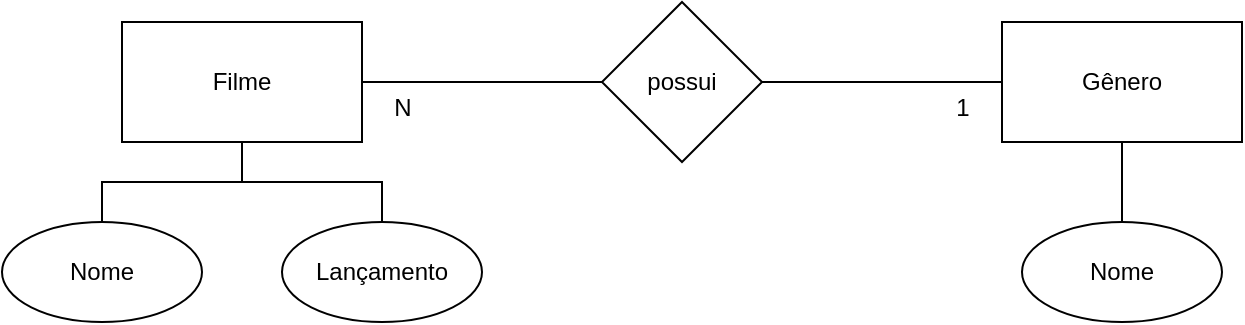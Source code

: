 <mxfile version="21.6.5" type="device" pages="7">
  <diagram name="00" id="KwN2Oeln5rZCZhrU2hiV">
    <mxGraphModel dx="1050" dy="491" grid="1" gridSize="10" guides="1" tooltips="1" connect="1" arrows="1" fold="1" page="1" pageScale="1" pageWidth="827" pageHeight="1169" math="0" shadow="0">
      <root>
        <mxCell id="0" />
        <mxCell id="1" parent="0" />
        <mxCell id="IiNWbXnxQ1h4hvoGSBG9-8" style="edgeStyle=orthogonalEdgeStyle;rounded=0;orthogonalLoop=1;jettySize=auto;html=1;endArrow=none;endFill=0;" parent="1" source="IiNWbXnxQ1h4hvoGSBG9-10" target="IiNWbXnxQ1h4hvoGSBG9-11" edge="1">
          <mxGeometry relative="1" as="geometry" />
        </mxCell>
        <mxCell id="IiNWbXnxQ1h4hvoGSBG9-10" value="Gênero" style="rounded=0;whiteSpace=wrap;html=1;" parent="1" vertex="1">
          <mxGeometry x="540" y="550" width="120" height="60" as="geometry" />
        </mxCell>
        <mxCell id="IiNWbXnxQ1h4hvoGSBG9-11" value="Nome" style="ellipse;whiteSpace=wrap;html=1;" parent="1" vertex="1">
          <mxGeometry x="550" y="650" width="100" height="50" as="geometry" />
        </mxCell>
        <mxCell id="IiNWbXnxQ1h4hvoGSBG9-5" style="edgeStyle=orthogonalEdgeStyle;rounded=0;orthogonalLoop=1;jettySize=auto;html=1;endArrow=none;endFill=0;" parent="1" source="IiNWbXnxQ1h4hvoGSBG9-1" target="IiNWbXnxQ1h4hvoGSBG9-3" edge="1">
          <mxGeometry relative="1" as="geometry" />
        </mxCell>
        <mxCell id="IiNWbXnxQ1h4hvoGSBG9-6" style="edgeStyle=orthogonalEdgeStyle;rounded=0;orthogonalLoop=1;jettySize=auto;html=1;entryX=0.5;entryY=0;entryDx=0;entryDy=0;endArrow=none;endFill=0;" parent="1" source="IiNWbXnxQ1h4hvoGSBG9-1" target="IiNWbXnxQ1h4hvoGSBG9-4" edge="1">
          <mxGeometry relative="1" as="geometry" />
        </mxCell>
        <mxCell id="IiNWbXnxQ1h4hvoGSBG9-14" value="" style="edgeStyle=orthogonalEdgeStyle;rounded=0;orthogonalLoop=1;jettySize=auto;html=1;endArrow=none;endFill=0;" parent="1" source="IiNWbXnxQ1h4hvoGSBG9-1" target="IiNWbXnxQ1h4hvoGSBG9-13" edge="1">
          <mxGeometry relative="1" as="geometry" />
        </mxCell>
        <mxCell id="IiNWbXnxQ1h4hvoGSBG9-1" value="Filme" style="rounded=0;whiteSpace=wrap;html=1;" parent="1" vertex="1">
          <mxGeometry x="100" y="550" width="120" height="60" as="geometry" />
        </mxCell>
        <mxCell id="IiNWbXnxQ1h4hvoGSBG9-3" value="Nome" style="ellipse;whiteSpace=wrap;html=1;" parent="1" vertex="1">
          <mxGeometry x="40" y="650" width="100" height="50" as="geometry" />
        </mxCell>
        <mxCell id="IiNWbXnxQ1h4hvoGSBG9-4" value="Lançamento" style="ellipse;whiteSpace=wrap;html=1;" parent="1" vertex="1">
          <mxGeometry x="180" y="650" width="100" height="50" as="geometry" />
        </mxCell>
        <mxCell id="IiNWbXnxQ1h4hvoGSBG9-15" style="edgeStyle=orthogonalEdgeStyle;rounded=0;orthogonalLoop=1;jettySize=auto;html=1;entryX=0;entryY=0.5;entryDx=0;entryDy=0;endArrow=none;endFill=0;" parent="1" source="IiNWbXnxQ1h4hvoGSBG9-13" target="IiNWbXnxQ1h4hvoGSBG9-10" edge="1">
          <mxGeometry relative="1" as="geometry" />
        </mxCell>
        <mxCell id="IiNWbXnxQ1h4hvoGSBG9-13" value="possui" style="rhombus;whiteSpace=wrap;html=1;rounded=0;" parent="1" vertex="1">
          <mxGeometry x="340" y="540" width="80" height="80" as="geometry" />
        </mxCell>
        <mxCell id="IiNWbXnxQ1h4hvoGSBG9-16" value="1" style="text;html=1;align=center;verticalAlign=middle;resizable=0;points=[];autosize=1;strokeColor=none;fillColor=none;" parent="1" vertex="1">
          <mxGeometry x="505" y="578" width="30" height="30" as="geometry" />
        </mxCell>
        <mxCell id="IiNWbXnxQ1h4hvoGSBG9-17" value="N" style="text;html=1;align=center;verticalAlign=middle;resizable=0;points=[];autosize=1;strokeColor=none;fillColor=none;" parent="1" vertex="1">
          <mxGeometry x="225" y="578" width="30" height="30" as="geometry" />
        </mxCell>
      </root>
    </mxGraphModel>
  </diagram>
  <diagram id="ycBASfL-VwHt4sMmBKOt" name="01">
    <mxGraphModel dx="1877" dy="549" grid="1" gridSize="10" guides="1" tooltips="1" connect="1" arrows="1" fold="1" page="1" pageScale="1" pageWidth="827" pageHeight="1169" math="0" shadow="0">
      <root>
        <mxCell id="0" />
        <mxCell id="1" parent="0" />
        <mxCell id="n3yMt4oifndy3bsY11Ht-5" style="edgeStyle=orthogonalEdgeStyle;rounded=0;orthogonalLoop=1;jettySize=auto;html=1;entryX=0.5;entryY=0;entryDx=0;entryDy=0;endArrow=none;endFill=0;" parent="1" source="MrJeoHakfU2vBSTNth6s-1" target="n3yMt4oifndy3bsY11Ht-4" edge="1">
          <mxGeometry relative="1" as="geometry" />
        </mxCell>
        <mxCell id="n3yMt4oifndy3bsY11Ht-15" style="edgeStyle=orthogonalEdgeStyle;rounded=0;orthogonalLoop=1;jettySize=auto;html=1;endArrow=none;endFill=0;" parent="1" source="MrJeoHakfU2vBSTNth6s-1" target="n3yMt4oifndy3bsY11Ht-16" edge="1">
          <mxGeometry relative="1" as="geometry">
            <mxPoint x="140" y="330" as="targetPoint" />
          </mxGeometry>
        </mxCell>
        <mxCell id="n3yMt4oifndy3bsY11Ht-17" style="edgeStyle=orthogonalEdgeStyle;rounded=0;orthogonalLoop=1;jettySize=auto;html=1;endArrow=none;endFill=0;" parent="1" source="MrJeoHakfU2vBSTNth6s-1" target="n3yMt4oifndy3bsY11Ht-20" edge="1">
          <mxGeometry relative="1" as="geometry">
            <mxPoint x="310" y="130" as="targetPoint" />
          </mxGeometry>
        </mxCell>
        <mxCell id="dblroqLQ5GxGLq_KQUHz-4" value="" style="edgeStyle=orthogonalEdgeStyle;shape=connector;rounded=0;orthogonalLoop=1;jettySize=auto;html=1;labelBackgroundColor=default;strokeColor=default;fontFamily=Helvetica;fontSize=11;fontColor=default;endArrow=none;endFill=0;" edge="1" parent="1" source="MrJeoHakfU2vBSTNth6s-1" target="dblroqLQ5GxGLq_KQUHz-3">
          <mxGeometry relative="1" as="geometry" />
        </mxCell>
        <mxCell id="MrJeoHakfU2vBSTNth6s-1" value="Pessoa" style="rounded=0;whiteSpace=wrap;html=1;" parent="1" vertex="1">
          <mxGeometry x="80" y="120" width="120" height="60" as="geometry" />
        </mxCell>
        <mxCell id="n3yMt4oifndy3bsY11Ht-4" value="Idade" style="ellipse;whiteSpace=wrap;html=1;" parent="1" vertex="1">
          <mxGeometry x="10" y="220" width="120" height="80" as="geometry" />
        </mxCell>
        <mxCell id="n3yMt4oifndy3bsY11Ht-6" style="edgeStyle=orthogonalEdgeStyle;rounded=0;orthogonalLoop=1;jettySize=auto;html=1;entryX=0.5;entryY=0;entryDx=0;entryDy=0;endArrow=none;endFill=0;" parent="1" source="MrJeoHakfU2vBSTNth6s-1" target="n3yMt4oifndy3bsY11Ht-7" edge="1">
          <mxGeometry relative="1" as="geometry">
            <mxPoint x="240" y="190" as="sourcePoint" />
          </mxGeometry>
        </mxCell>
        <mxCell id="n3yMt4oifndy3bsY11Ht-7" value="Nome" style="ellipse;whiteSpace=wrap;html=1;" parent="1" vertex="1">
          <mxGeometry x="150" y="220" width="120" height="80" as="geometry" />
        </mxCell>
        <mxCell id="n3yMt4oifndy3bsY11Ht-8" value="Email" style="rounded=0;whiteSpace=wrap;html=1;" parent="1" vertex="1">
          <mxGeometry x="430" y="90" width="120" height="60" as="geometry" />
        </mxCell>
        <mxCell id="n3yMt4oifndy3bsY11Ht-16" value="CNH" style="ellipse;whiteSpace=wrap;html=1;" parent="1" vertex="1">
          <mxGeometry x="80" y="300" width="120" height="80" as="geometry" />
        </mxCell>
        <mxCell id="n3yMt4oifndy3bsY11Ht-22" value="" style="edgeStyle=orthogonalEdgeStyle;rounded=0;orthogonalLoop=1;jettySize=auto;html=1;endArrow=none;endFill=0;" parent="1" source="n3yMt4oifndy3bsY11Ht-20" target="n3yMt4oifndy3bsY11Ht-8" edge="1">
          <mxGeometry relative="1" as="geometry" />
        </mxCell>
        <mxCell id="n3yMt4oifndy3bsY11Ht-20" value="Possui" style="rhombus;whiteSpace=wrap;html=1;" parent="1" vertex="1">
          <mxGeometry x="270" y="90" width="80" height="80" as="geometry" />
        </mxCell>
        <mxCell id="n3yMt4oifndy3bsY11Ht-24" value="N" style="text;html=1;align=center;verticalAlign=middle;resizable=0;points=[];autosize=1;strokeColor=none;fillColor=none;" parent="1" vertex="1">
          <mxGeometry x="395" y="88" width="30" height="30" as="geometry" />
        </mxCell>
        <mxCell id="n3yMt4oifndy3bsY11Ht-25" value="1" style="text;html=1;align=center;verticalAlign=middle;resizable=0;points=[];autosize=1;strokeColor=none;fillColor=none;" parent="1" vertex="1">
          <mxGeometry x="195" y="120" width="30" height="30" as="geometry" />
        </mxCell>
        <mxCell id="dblroqLQ5GxGLq_KQUHz-1" value="Telefone" style="rounded=0;whiteSpace=wrap;html=1;" vertex="1" parent="1">
          <mxGeometry x="-180" y="30" width="120" height="60" as="geometry" />
        </mxCell>
        <mxCell id="dblroqLQ5GxGLq_KQUHz-5" style="edgeStyle=orthogonalEdgeStyle;shape=connector;rounded=0;orthogonalLoop=1;jettySize=auto;html=1;labelBackgroundColor=default;strokeColor=default;fontFamily=Helvetica;fontSize=11;fontColor=default;endArrow=none;endFill=0;" edge="1" parent="1" source="dblroqLQ5GxGLq_KQUHz-3" target="dblroqLQ5GxGLq_KQUHz-1">
          <mxGeometry relative="1" as="geometry">
            <Array as="points">
              <mxPoint x="-120" y="150" />
            </Array>
          </mxGeometry>
        </mxCell>
        <mxCell id="dblroqLQ5GxGLq_KQUHz-3" value="possui" style="rhombus;whiteSpace=wrap;html=1;rounded=0;" vertex="1" parent="1">
          <mxGeometry x="-100" y="110" width="80" height="80" as="geometry" />
        </mxCell>
        <mxCell id="dblroqLQ5GxGLq_KQUHz-6" value="1" style="text;html=1;align=center;verticalAlign=middle;resizable=0;points=[];autosize=1;strokeColor=none;fillColor=none;fontSize=11;fontFamily=Helvetica;fontColor=default;" vertex="1" parent="1">
          <mxGeometry x="55" y="118" width="30" height="30" as="geometry" />
        </mxCell>
        <mxCell id="dblroqLQ5GxGLq_KQUHz-7" value="N" style="text;html=1;align=center;verticalAlign=middle;resizable=0;points=[];autosize=1;strokeColor=none;fillColor=none;fontSize=11;fontFamily=Helvetica;fontColor=default;" vertex="1" parent="1">
          <mxGeometry x="-115" y="88" width="30" height="30" as="geometry" />
        </mxCell>
      </root>
    </mxGraphModel>
  </diagram>
  <diagram id="4_TgSkiuPhWpi6CwwmDb" name="02">
    <mxGraphModel dx="2100" dy="2151" grid="1" gridSize="10" guides="1" tooltips="1" connect="1" arrows="1" fold="1" page="1" pageScale="1" pageWidth="827" pageHeight="1169" math="0" shadow="0">
      <root>
        <mxCell id="0" />
        <mxCell id="1" parent="0" />
        <mxCell id="tNFfRugezPojo0s40-zh-3" value="" style="edgeStyle=orthogonalEdgeStyle;rounded=0;orthogonalLoop=1;jettySize=auto;html=1;endArrow=none;endFill=0;" edge="1" parent="1" source="tNFfRugezPojo0s40-zh-1" target="tNFfRugezPojo0s40-zh-2">
          <mxGeometry relative="1" as="geometry" />
        </mxCell>
        <mxCell id="tNFfRugezPojo0s40-zh-1" value="Empresa" style="rounded=0;whiteSpace=wrap;html=1;" vertex="1" parent="1">
          <mxGeometry x="40" y="20" width="120" height="60" as="geometry" />
        </mxCell>
        <mxCell id="tNFfRugezPojo0s40-zh-5" value="" style="edgeStyle=orthogonalEdgeStyle;rounded=0;orthogonalLoop=1;jettySize=auto;html=1;endArrow=none;endFill=0;" edge="1" parent="1" source="tNFfRugezPojo0s40-zh-2" target="tNFfRugezPojo0s40-zh-4">
          <mxGeometry relative="1" as="geometry" />
        </mxCell>
        <mxCell id="tNFfRugezPojo0s40-zh-2" value="possui" style="rhombus;whiteSpace=wrap;html=1;rounded=0;" vertex="1" parent="1">
          <mxGeometry x="280" y="10" width="80" height="80" as="geometry" />
        </mxCell>
        <mxCell id="sXpRkMEjhlrN1JUKYsws-2" style="edgeStyle=orthogonalEdgeStyle;rounded=0;orthogonalLoop=1;jettySize=auto;html=1;endArrow=none;endFill=0;" edge="1" parent="1" source="tNFfRugezPojo0s40-zh-4" target="sXpRkMEjhlrN1JUKYsws-4">
          <mxGeometry relative="1" as="geometry">
            <mxPoint x="570" y="170" as="targetPoint" />
            <Array as="points">
              <mxPoint x="550" y="200" />
              <mxPoint x="720" y="200" />
            </Array>
          </mxGeometry>
        </mxCell>
        <mxCell id="sXpRkMEjhlrN1JUKYsws-8" style="edgeStyle=orthogonalEdgeStyle;rounded=0;orthogonalLoop=1;jettySize=auto;html=1;endArrow=none;endFill=0;" edge="1" parent="1" source="tNFfRugezPojo0s40-zh-4" target="rRZY8Ldj3T45w7Eb76dG-12">
          <mxGeometry relative="1" as="geometry">
            <mxPoint x="400" y="250" as="targetPoint" />
            <Array as="points">
              <mxPoint x="550" y="200" />
              <mxPoint x="440" y="200" />
            </Array>
          </mxGeometry>
        </mxCell>
        <mxCell id="sXpRkMEjhlrN1JUKYsws-12" value="" style="edgeStyle=orthogonalEdgeStyle;rounded=0;orthogonalLoop=1;jettySize=auto;html=1;endArrow=none;endFill=0;" edge="1" parent="1" source="tNFfRugezPojo0s40-zh-4" target="rRZY8Ldj3T45w7Eb76dG-13">
          <mxGeometry relative="1" as="geometry">
            <mxPoint x="610" y="240" as="targetPoint" />
            <Array as="points">
              <mxPoint x="550" y="200" />
              <mxPoint x="570" y="200" />
            </Array>
          </mxGeometry>
        </mxCell>
        <mxCell id="tNFfRugezPojo0s40-zh-4" value="Veiculo" style="whiteSpace=wrap;html=1;rounded=0;" vertex="1" parent="1">
          <mxGeometry x="490" y="90" width="120" height="60" as="geometry" />
        </mxCell>
        <mxCell id="sXpRkMEjhlrN1JUKYsws-4" value="Placa" style="ellipse;whiteSpace=wrap;html=1;" vertex="1" parent="1">
          <mxGeometry x="670" y="255" width="100" height="50" as="geometry" />
        </mxCell>
        <mxCell id="sXpRkMEjhlrN1JUKYsws-15" value="" style="edgeStyle=orthogonalEdgeStyle;rounded=0;orthogonalLoop=1;jettySize=auto;html=1;endArrow=none;endFill=0;" edge="1" parent="1" source="sXpRkMEjhlrN1JUKYsws-5" target="sXpRkMEjhlrN1JUKYsws-14">
          <mxGeometry relative="1" as="geometry" />
        </mxCell>
        <mxCell id="rRZY8Ldj3T45w7Eb76dG-8" style="edgeStyle=orthogonalEdgeStyle;rounded=0;orthogonalLoop=1;jettySize=auto;html=1;" edge="1" parent="1" source="sXpRkMEjhlrN1JUKYsws-5" target="rRZY8Ldj3T45w7Eb76dG-6">
          <mxGeometry relative="1" as="geometry" />
        </mxCell>
        <mxCell id="rRZY8Ldj3T45w7Eb76dG-9" style="edgeStyle=orthogonalEdgeStyle;rounded=0;orthogonalLoop=1;jettySize=auto;html=1;" edge="1" parent="1" source="sXpRkMEjhlrN1JUKYsws-5" target="rRZY8Ldj3T45w7Eb76dG-7">
          <mxGeometry relative="1" as="geometry" />
        </mxCell>
        <mxCell id="sXpRkMEjhlrN1JUKYsws-5" value="Cliente" style="rounded=0;whiteSpace=wrap;html=1;" vertex="1" parent="1">
          <mxGeometry x="490" y="-152" width="120" height="60" as="geometry" />
        </mxCell>
        <mxCell id="sXpRkMEjhlrN1JUKYsws-16" value="" style="edgeStyle=orthogonalEdgeStyle;rounded=0;orthogonalLoop=1;jettySize=auto;html=1;endArrow=none;endFill=0;" edge="1" parent="1" source="sXpRkMEjhlrN1JUKYsws-14" target="tNFfRugezPojo0s40-zh-4">
          <mxGeometry relative="1" as="geometry" />
        </mxCell>
        <mxCell id="sXpRkMEjhlrN1JUKYsws-14" value="Aluga" style="rhombus;whiteSpace=wrap;html=1;rounded=0;" vertex="1" parent="1">
          <mxGeometry x="510" y="-40" width="80" height="80" as="geometry" />
        </mxCell>
        <mxCell id="rRZY8Ldj3T45w7Eb76dG-1" value="1" style="text;html=1;align=center;verticalAlign=middle;resizable=0;points=[];autosize=1;strokeColor=none;fillColor=none;" vertex="1" parent="1">
          <mxGeometry x="550" y="-92" width="30" height="30" as="geometry" />
        </mxCell>
        <mxCell id="rRZY8Ldj3T45w7Eb76dG-2" value="N" style="text;html=1;align=center;verticalAlign=middle;resizable=0;points=[];autosize=1;strokeColor=none;fillColor=none;" vertex="1" parent="1">
          <mxGeometry x="550" y="60" width="30" height="30" as="geometry" />
        </mxCell>
        <mxCell id="rRZY8Ldj3T45w7Eb76dG-3" value="1" style="text;html=1;align=center;verticalAlign=middle;resizable=0;points=[];autosize=1;strokeColor=none;fillColor=none;" vertex="1" parent="1">
          <mxGeometry x="170" y="20" width="30" height="30" as="geometry" />
        </mxCell>
        <mxCell id="rRZY8Ldj3T45w7Eb76dG-4" value="N" style="text;html=1;align=center;verticalAlign=middle;resizable=0;points=[];autosize=1;strokeColor=none;fillColor=none;" vertex="1" parent="1">
          <mxGeometry x="450" y="90" width="30" height="30" as="geometry" />
        </mxCell>
        <mxCell id="rRZY8Ldj3T45w7Eb76dG-6" value="Nome" style="ellipse;whiteSpace=wrap;html=1;" vertex="1" parent="1">
          <mxGeometry x="430" y="-270" width="80" height="40" as="geometry" />
        </mxCell>
        <mxCell id="rRZY8Ldj3T45w7Eb76dG-7" value="CPF" style="ellipse;whiteSpace=wrap;html=1;" vertex="1" parent="1">
          <mxGeometry x="570" y="-270" width="80" height="40" as="geometry" />
        </mxCell>
        <mxCell id="rRZY8Ldj3T45w7Eb76dG-12" value="Modelo" style="ellipse;whiteSpace=wrap;html=1;" vertex="1" parent="1">
          <mxGeometry x="380" y="240" width="120" height="60" as="geometry" />
        </mxCell>
        <mxCell id="rRZY8Ldj3T45w7Eb76dG-13" value="Marca" style="ellipse;whiteSpace=wrap;html=1;" vertex="1" parent="1">
          <mxGeometry x="530" y="252.5" width="120" height="55" as="geometry" />
        </mxCell>
      </root>
    </mxGraphModel>
  </diagram>
  <diagram id="EMhsU4ZaIUPUL02bubzA" name="03">
    <mxGraphModel dx="1500" dy="1870" grid="1" gridSize="10" guides="1" tooltips="1" connect="1" arrows="1" fold="1" page="1" pageScale="1" pageWidth="827" pageHeight="1169" math="0" shadow="0">
      <root>
        <mxCell id="0" />
        <mxCell id="1" parent="0" />
        <mxCell id="aDrairI0Qa1qiXs8P8EG-3" style="edgeStyle=orthogonalEdgeStyle;rounded=0;orthogonalLoop=1;jettySize=auto;html=1;endArrow=none;endFill=0;" edge="1" parent="1" source="aDrairI0Qa1qiXs8P8EG-1" target="aDrairI0Qa1qiXs8P8EG-2">
          <mxGeometry relative="1" as="geometry" />
        </mxCell>
        <mxCell id="AzOuuW06Ro1KTq3PxroA-29" value="" style="edgeStyle=orthogonalEdgeStyle;rounded=0;orthogonalLoop=1;jettySize=auto;html=1;endArrow=none;endFill=0;" edge="1" parent="1" source="aDrairI0Qa1qiXs8P8EG-1" target="AzOuuW06Ro1KTq3PxroA-28">
          <mxGeometry relative="1" as="geometry" />
        </mxCell>
        <mxCell id="imGchZd_qVLnwcJB0Luc-1" style="edgeStyle=orthogonalEdgeStyle;rounded=0;orthogonalLoop=1;jettySize=auto;html=1;endArrow=none;endFill=0;" edge="1" parent="1" source="aDrairI0Qa1qiXs8P8EG-1" target="imGchZd_qVLnwcJB0Luc-2">
          <mxGeometry relative="1" as="geometry">
            <mxPoint x="160" y="90" as="targetPoint" />
          </mxGeometry>
        </mxCell>
        <mxCell id="aDrairI0Qa1qiXs8P8EG-1" value="Clinica" style="rounded=0;whiteSpace=wrap;html=1;" vertex="1" parent="1">
          <mxGeometry x="30" y="70" width="120" height="60" as="geometry" />
        </mxCell>
        <mxCell id="aDrairI0Qa1qiXs8P8EG-2" value="endereco" style="ellipse;whiteSpace=wrap;html=1;" vertex="1" parent="1">
          <mxGeometry x="35" y="-50" width="110" height="50" as="geometry" />
        </mxCell>
        <mxCell id="AzOuuW06Ro1KTq3PxroA-5" style="edgeStyle=orthogonalEdgeStyle;rounded=0;orthogonalLoop=1;jettySize=auto;html=1;endArrow=none;endFill=0;" edge="1" parent="1" source="aDrairI0Qa1qiXs8P8EG-4" target="AzOuuW06Ro1KTq3PxroA-2">
          <mxGeometry relative="1" as="geometry" />
        </mxCell>
        <mxCell id="AzOuuW06Ro1KTq3PxroA-6" style="edgeStyle=orthogonalEdgeStyle;rounded=0;orthogonalLoop=1;jettySize=auto;html=1;endArrow=none;endFill=0;" edge="1" parent="1" source="aDrairI0Qa1qiXs8P8EG-4" target="AzOuuW06Ro1KTq3PxroA-3">
          <mxGeometry relative="1" as="geometry" />
        </mxCell>
        <mxCell id="AzOuuW06Ro1KTq3PxroA-7" style="edgeStyle=orthogonalEdgeStyle;rounded=0;orthogonalLoop=1;jettySize=auto;html=1;endArrow=none;endFill=0;" edge="1" parent="1" source="aDrairI0Qa1qiXs8P8EG-4" target="AzOuuW06Ro1KTq3PxroA-4">
          <mxGeometry relative="1" as="geometry" />
        </mxCell>
        <mxCell id="AzOuuW06Ro1KTq3PxroA-12" value="" style="edgeStyle=orthogonalEdgeStyle;rounded=0;orthogonalLoop=1;jettySize=auto;html=1;endArrow=none;endFill=0;" edge="1" parent="1" source="aDrairI0Qa1qiXs8P8EG-4">
          <mxGeometry relative="1" as="geometry">
            <mxPoint x="289.97" y="36.969" as="sourcePoint" />
            <mxPoint x="440.029" y="189.029" as="targetPoint" />
            <Array as="points">
              <mxPoint x="330" y="38" />
              <mxPoint x="440" y="38" />
            </Array>
          </mxGeometry>
        </mxCell>
        <mxCell id="AzOuuW06Ro1KTq3PxroA-19" value="" style="edgeStyle=orthogonalEdgeStyle;rounded=0;orthogonalLoop=1;jettySize=auto;html=1;endArrow=none;endFill=0;" edge="1" parent="1" source="aDrairI0Qa1qiXs8P8EG-4" target="AzOuuW06Ro1KTq3PxroA-18">
          <mxGeometry relative="1" as="geometry" />
        </mxCell>
        <mxCell id="imGchZd_qVLnwcJB0Luc-3" style="edgeStyle=orthogonalEdgeStyle;rounded=0;orthogonalLoop=1;jettySize=auto;html=1;endArrow=none;endFill=0;" edge="1" parent="1" source="aDrairI0Qa1qiXs8P8EG-4" target="imGchZd_qVLnwcJB0Luc-2">
          <mxGeometry relative="1" as="geometry" />
        </mxCell>
        <mxCell id="aDrairI0Qa1qiXs8P8EG-4" value="Pet" style="rounded=0;whiteSpace=wrap;html=1;" vertex="1" parent="1">
          <mxGeometry x="270" y="-60" width="120" height="60" as="geometry" />
        </mxCell>
        <mxCell id="AzOuuW06Ro1KTq3PxroA-2" value="nome" style="ellipse;whiteSpace=wrap;html=1;" vertex="1" parent="1">
          <mxGeometry x="200" y="-210" width="110" height="50" as="geometry" />
        </mxCell>
        <mxCell id="AzOuuW06Ro1KTq3PxroA-3" value="data nascimento" style="ellipse;whiteSpace=wrap;html=1;" vertex="1" parent="1">
          <mxGeometry x="290" y="-280" width="110" height="50" as="geometry" />
        </mxCell>
        <mxCell id="AzOuuW06Ro1KTq3PxroA-4" value="tipo de pet" style="ellipse;whiteSpace=wrap;html=1;" vertex="1" parent="1">
          <mxGeometry x="390" y="-220" width="110" height="50" as="geometry" />
        </mxCell>
        <mxCell id="AzOuuW06Ro1KTq3PxroA-16" value="" style="edgeStyle=orthogonalEdgeStyle;rounded=0;orthogonalLoop=1;jettySize=auto;html=1;endArrow=none;endFill=0;" edge="1" parent="1" source="AzOuuW06Ro1KTq3PxroA-8" target="AzOuuW06Ro1KTq3PxroA-14">
          <mxGeometry relative="1" as="geometry" />
        </mxCell>
        <mxCell id="AzOuuW06Ro1KTq3PxroA-17" style="edgeStyle=orthogonalEdgeStyle;rounded=0;orthogonalLoop=1;jettySize=auto;html=1;endArrow=none;endFill=0;" edge="1" parent="1" source="AzOuuW06Ro1KTq3PxroA-8" target="AzOuuW06Ro1KTq3PxroA-15">
          <mxGeometry relative="1" as="geometry" />
        </mxCell>
        <mxCell id="AzOuuW06Ro1KTq3PxroA-8" value="Raça" style="rounded=0;whiteSpace=wrap;html=1;" vertex="1" parent="1">
          <mxGeometry x="380" y="272" width="120" height="60" as="geometry" />
        </mxCell>
        <mxCell id="AzOuuW06Ro1KTq3PxroA-32" value="" style="edgeStyle=orthogonalEdgeStyle;rounded=0;orthogonalLoop=1;jettySize=auto;html=1;endArrow=none;endFill=0;" edge="1" parent="1" source="AzOuuW06Ro1KTq3PxroA-9" target="AzOuuW06Ro1KTq3PxroA-31">
          <mxGeometry relative="1" as="geometry" />
        </mxCell>
        <mxCell id="AzOuuW06Ro1KTq3PxroA-9" value="Veterinario" style="rounded=0;whiteSpace=wrap;html=1;" vertex="1" parent="1">
          <mxGeometry x="30" y="290" width="120" height="60" as="geometry" />
        </mxCell>
        <mxCell id="AzOuuW06Ro1KTq3PxroA-24" value="" style="edgeStyle=orthogonalEdgeStyle;rounded=0;orthogonalLoop=1;jettySize=auto;html=1;endArrow=none;endFill=0;" edge="1" parent="1" source="AzOuuW06Ro1KTq3PxroA-10" target="AzOuuW06Ro1KTq3PxroA-25">
          <mxGeometry relative="1" as="geometry">
            <mxPoint x="700" y="88" as="targetPoint" />
          </mxGeometry>
        </mxCell>
        <mxCell id="AzOuuW06Ro1KTq3PxroA-27" style="edgeStyle=orthogonalEdgeStyle;rounded=0;orthogonalLoop=1;jettySize=auto;html=1;endArrow=none;endFill=0;" edge="1" parent="1" source="AzOuuW06Ro1KTq3PxroA-10" target="AzOuuW06Ro1KTq3PxroA-26">
          <mxGeometry relative="1" as="geometry" />
        </mxCell>
        <mxCell id="AzOuuW06Ro1KTq3PxroA-10" value="Donos" style="rounded=0;whiteSpace=wrap;html=1;" vertex="1" parent="1">
          <mxGeometry x="640" y="-52" width="120" height="60" as="geometry" />
        </mxCell>
        <mxCell id="AzOuuW06Ro1KTq3PxroA-13" value="" style="edgeStyle=orthogonalEdgeStyle;rounded=0;orthogonalLoop=1;jettySize=auto;html=1;endArrow=none;endFill=0;" edge="1" parent="1" source="AzOuuW06Ro1KTq3PxroA-11" target="AzOuuW06Ro1KTq3PxroA-8">
          <mxGeometry relative="1" as="geometry" />
        </mxCell>
        <mxCell id="AzOuuW06Ro1KTq3PxroA-11" value="pertence" style="rhombus;whiteSpace=wrap;html=1;rounded=0;" vertex="1" parent="1">
          <mxGeometry x="400" y="152" width="80" height="80" as="geometry" />
        </mxCell>
        <mxCell id="AzOuuW06Ro1KTq3PxroA-14" value="nome" style="ellipse;whiteSpace=wrap;html=1;" vertex="1" parent="1">
          <mxGeometry x="310" y="382" width="110" height="50" as="geometry" />
        </mxCell>
        <mxCell id="AzOuuW06Ro1KTq3PxroA-15" value="nivel de cuidado" style="ellipse;whiteSpace=wrap;html=1;" vertex="1" parent="1">
          <mxGeometry x="470" y="382" width="110" height="50" as="geometry" />
        </mxCell>
        <mxCell id="AzOuuW06Ro1KTq3PxroA-20" value="" style="edgeStyle=orthogonalEdgeStyle;rounded=0;orthogonalLoop=1;jettySize=auto;html=1;endArrow=none;endFill=0;" edge="1" parent="1" source="AzOuuW06Ro1KTq3PxroA-18" target="AzOuuW06Ro1KTq3PxroA-10">
          <mxGeometry relative="1" as="geometry" />
        </mxCell>
        <mxCell id="AzOuuW06Ro1KTq3PxroA-18" value="possui" style="rhombus;whiteSpace=wrap;html=1;rounded=0;" vertex="1" parent="1">
          <mxGeometry x="500" y="-62" width="80" height="80" as="geometry" />
        </mxCell>
        <mxCell id="AzOuuW06Ro1KTq3PxroA-25" value="nome" style="ellipse;whiteSpace=wrap;html=1;" vertex="1" parent="1">
          <mxGeometry x="570" y="88" width="110" height="50" as="geometry" />
        </mxCell>
        <mxCell id="AzOuuW06Ro1KTq3PxroA-26" value="telefone" style="ellipse;whiteSpace=wrap;html=1;" vertex="1" parent="1">
          <mxGeometry x="690" y="88" width="110" height="50" as="geometry" />
        </mxCell>
        <mxCell id="AzOuuW06Ro1KTq3PxroA-30" value="" style="edgeStyle=orthogonalEdgeStyle;rounded=0;orthogonalLoop=1;jettySize=auto;html=1;endArrow=none;endFill=0;" edge="1" parent="1" source="AzOuuW06Ro1KTq3PxroA-28" target="AzOuuW06Ro1KTq3PxroA-9">
          <mxGeometry relative="1" as="geometry" />
        </mxCell>
        <mxCell id="AzOuuW06Ro1KTq3PxroA-28" value="cadastra" style="rhombus;whiteSpace=wrap;html=1;rounded=0;" vertex="1" parent="1">
          <mxGeometry x="50" y="170" width="80" height="80" as="geometry" />
        </mxCell>
        <mxCell id="AzOuuW06Ro1KTq3PxroA-33" style="edgeStyle=orthogonalEdgeStyle;rounded=0;orthogonalLoop=1;jettySize=auto;html=1;endArrow=none;endFill=0;" edge="1" parent="1" source="AzOuuW06Ro1KTq3PxroA-31" target="aDrairI0Qa1qiXs8P8EG-4">
          <mxGeometry relative="1" as="geometry" />
        </mxCell>
        <mxCell id="AzOuuW06Ro1KTq3PxroA-31" value="atende" style="rhombus;whiteSpace=wrap;html=1;rounded=0;" vertex="1" parent="1">
          <mxGeometry x="180" y="140" width="80" height="80" as="geometry" />
        </mxCell>
        <mxCell id="AzOuuW06Ro1KTq3PxroA-34" value="1" style="text;html=1;align=center;verticalAlign=middle;resizable=0;points=[];autosize=1;strokeColor=none;fillColor=none;" vertex="1" parent="1">
          <mxGeometry x="105" y="128" width="30" height="30" as="geometry" />
        </mxCell>
        <mxCell id="AzOuuW06Ro1KTq3PxroA-35" value="N" style="text;html=1;align=center;verticalAlign=middle;resizable=0;points=[];autosize=1;strokeColor=none;fillColor=none;" vertex="1" parent="1">
          <mxGeometry x="105" y="258" width="30" height="30" as="geometry" />
        </mxCell>
        <mxCell id="AzOuuW06Ro1KTq3PxroA-36" value="1" style="text;html=1;align=center;verticalAlign=middle;resizable=0;points=[];autosize=1;strokeColor=none;fillColor=none;" vertex="1" parent="1">
          <mxGeometry x="155" y="288" width="30" height="30" as="geometry" />
        </mxCell>
        <mxCell id="AzOuuW06Ro1KTq3PxroA-37" value="N" style="text;html=1;align=center;verticalAlign=middle;resizable=0;points=[];autosize=1;strokeColor=none;fillColor=none;" vertex="1" parent="1">
          <mxGeometry x="410" y="40" width="30" height="30" as="geometry" />
        </mxCell>
        <mxCell id="AzOuuW06Ro1KTq3PxroA-38" value="N" style="text;html=1;align=center;verticalAlign=middle;resizable=0;points=[];autosize=1;strokeColor=none;fillColor=none;" vertex="1" parent="1">
          <mxGeometry x="390" y="-62" width="30" height="30" as="geometry" />
        </mxCell>
        <mxCell id="AzOuuW06Ro1KTq3PxroA-39" value="1" style="text;html=1;align=center;verticalAlign=middle;resizable=0;points=[];autosize=1;strokeColor=none;fillColor=none;" vertex="1" parent="1">
          <mxGeometry x="610" y="-52" width="30" height="30" as="geometry" />
        </mxCell>
        <mxCell id="AzOuuW06Ro1KTq3PxroA-40" value="N" style="text;html=1;align=center;verticalAlign=middle;resizable=0;points=[];autosize=1;strokeColor=none;fillColor=none;" vertex="1" parent="1">
          <mxGeometry x="300" y="152" width="30" height="30" as="geometry" />
        </mxCell>
        <mxCell id="AzOuuW06Ro1KTq3PxroA-41" value="1" style="text;html=1;align=center;verticalAlign=middle;resizable=0;points=[];autosize=1;strokeColor=none;fillColor=none;" vertex="1" parent="1">
          <mxGeometry x="445" y="240" width="30" height="30" as="geometry" />
        </mxCell>
        <mxCell id="imGchZd_qVLnwcJB0Luc-2" value="cadastra" style="rhombus;whiteSpace=wrap;html=1;" vertex="1" parent="1">
          <mxGeometry x="190" y="43" width="80" height="80" as="geometry" />
        </mxCell>
        <mxCell id="imGchZd_qVLnwcJB0Luc-7" value="1" style="text;html=1;align=center;verticalAlign=middle;resizable=0;points=[];autosize=1;strokeColor=none;fillColor=none;" vertex="1" parent="1">
          <mxGeometry x="150" y="50" width="30" height="30" as="geometry" />
        </mxCell>
        <mxCell id="imGchZd_qVLnwcJB0Luc-8" value="N" style="text;html=1;align=center;verticalAlign=middle;resizable=0;points=[];autosize=1;strokeColor=none;fillColor=none;" vertex="1" parent="1">
          <mxGeometry x="240" y="-12" width="30" height="30" as="geometry" />
        </mxCell>
      </root>
    </mxGraphModel>
  </diagram>
  <diagram id="RgiA568AWu6_aEm6tvp7" name="04">
    <mxGraphModel dx="3827" dy="2738" grid="1" gridSize="10" guides="1" tooltips="1" connect="1" arrows="1" fold="1" page="1" pageScale="1" pageWidth="827" pageHeight="1169" math="0" shadow="0">
      <root>
        <mxCell id="0" />
        <mxCell id="1" parent="0" />
        <mxCell id="O7wiwq-L77kLPDxoQGY8-3" value="" style="edgeStyle=orthogonalEdgeStyle;rounded=0;orthogonalLoop=1;jettySize=auto;html=1;endArrow=none;endFill=0;" parent="1" source="O7wiwq-L77kLPDxoQGY8-1" target="O7wiwq-L77kLPDxoQGY8-2" edge="1">
          <mxGeometry relative="1" as="geometry" />
        </mxCell>
        <mxCell id="O7wiwq-L77kLPDxoQGY8-1" value="Plataforma Optus" style="rounded=0;whiteSpace=wrap;html=1;" parent="1" vertex="1">
          <mxGeometry x="-20" y="90" width="120" height="60" as="geometry" />
        </mxCell>
        <mxCell id="wD3IRT9qRFZbpU1tnymh-2" value="" style="edgeStyle=orthogonalEdgeStyle;rounded=0;orthogonalLoop=1;jettySize=auto;html=1;endArrow=none;endFill=0;" parent="1" source="O7wiwq-L77kLPDxoQGY8-2" target="wD3IRT9qRFZbpU1tnymh-1" edge="1">
          <mxGeometry relative="1" as="geometry" />
        </mxCell>
        <mxCell id="O7wiwq-L77kLPDxoQGY8-2" value="lança" style="rhombus;whiteSpace=wrap;html=1;rounded=0;" parent="1" vertex="1">
          <mxGeometry y="220" width="80" height="80" as="geometry" />
        </mxCell>
        <mxCell id="wD3IRT9qRFZbpU1tnymh-6" value="" style="edgeStyle=orthogonalEdgeStyle;rounded=0;orthogonalLoop=1;jettySize=auto;html=1;endArrow=none;endFill=0;" parent="1" source="wD3IRT9qRFZbpU1tnymh-1" target="wD3IRT9qRFZbpU1tnymh-5" edge="1">
          <mxGeometry relative="1" as="geometry" />
        </mxCell>
        <mxCell id="wD3IRT9qRFZbpU1tnymh-28" value="" style="edgeStyle=orthogonalEdgeStyle;rounded=0;orthogonalLoop=1;jettySize=auto;html=1;endArrow=none;endFill=0;" parent="1" source="wD3IRT9qRFZbpU1tnymh-1" target="wD3IRT9qRFZbpU1tnymh-27" edge="1">
          <mxGeometry relative="1" as="geometry" />
        </mxCell>
        <mxCell id="wD3IRT9qRFZbpU1tnymh-1" value="Album" style="whiteSpace=wrap;html=1;rounded=0;" parent="1" vertex="1">
          <mxGeometry x="230" y="220" width="120" height="60" as="geometry" />
        </mxCell>
        <mxCell id="wD3IRT9qRFZbpU1tnymh-3" value="1" style="text;html=1;align=center;verticalAlign=middle;resizable=0;points=[];autosize=1;strokeColor=none;fillColor=none;" parent="1" vertex="1">
          <mxGeometry x="40" y="150" width="30" height="30" as="geometry" />
        </mxCell>
        <mxCell id="wD3IRT9qRFZbpU1tnymh-4" value="N" style="text;html=1;align=center;verticalAlign=middle;resizable=0;points=[];autosize=1;strokeColor=none;fillColor=none;" parent="1" vertex="1">
          <mxGeometry x="195" y="218" width="30" height="30" as="geometry" />
        </mxCell>
        <mxCell id="wD3IRT9qRFZbpU1tnymh-8" value="" style="edgeStyle=orthogonalEdgeStyle;rounded=0;orthogonalLoop=1;jettySize=auto;html=1;endArrow=none;endFill=0;" parent="1" source="wD3IRT9qRFZbpU1tnymh-5" target="wD3IRT9qRFZbpU1tnymh-7" edge="1">
          <mxGeometry relative="1" as="geometry" />
        </mxCell>
        <mxCell id="wD3IRT9qRFZbpU1tnymh-5" value="possui" style="rhombus;whiteSpace=wrap;html=1;rounded=0;" parent="1" vertex="1">
          <mxGeometry x="250" y="350" width="80" height="80" as="geometry" />
        </mxCell>
        <mxCell id="wD3IRT9qRFZbpU1tnymh-9" style="edgeStyle=orthogonalEdgeStyle;rounded=0;orthogonalLoop=1;jettySize=auto;html=1;endArrow=none;endFill=0;" parent="1" source="wD3IRT9qRFZbpU1tnymh-7" target="wD3IRT9qRFZbpU1tnymh-10" edge="1">
          <mxGeometry relative="1" as="geometry">
            <mxPoint x="450" y="460" as="targetPoint" />
          </mxGeometry>
        </mxCell>
        <mxCell id="wD3IRT9qRFZbpU1tnymh-7" value="Estilo" style="whiteSpace=wrap;html=1;rounded=0;" parent="1" vertex="1">
          <mxGeometry x="390" y="360" width="120" height="60" as="geometry" />
        </mxCell>
        <mxCell id="wD3IRT9qRFZbpU1tnymh-10" value="nome" style="ellipse;whiteSpace=wrap;html=1;" parent="1" vertex="1">
          <mxGeometry x="405" y="460" width="90" height="50" as="geometry" />
        </mxCell>
        <mxCell id="wD3IRT9qRFZbpU1tnymh-12" style="edgeStyle=orthogonalEdgeStyle;rounded=0;orthogonalLoop=1;jettySize=auto;html=1;endArrow=none;endFill=0;" parent="1" source="wD3IRT9qRFZbpU1tnymh-11" target="wD3IRT9qRFZbpU1tnymh-13" edge="1">
          <mxGeometry relative="1" as="geometry">
            <mxPoint x="-85" y="-150" as="targetPoint" />
          </mxGeometry>
        </mxCell>
        <mxCell id="wD3IRT9qRFZbpU1tnymh-60" value="" style="edgeStyle=orthogonalEdgeStyle;rounded=0;orthogonalLoop=1;jettySize=auto;html=1;endArrow=none;endFill=0;" parent="1" source="wD3IRT9qRFZbpU1tnymh-61" target="wD3IRT9qRFZbpU1tnymh-58" edge="1">
          <mxGeometry relative="1" as="geometry" />
        </mxCell>
        <mxCell id="wD3IRT9qRFZbpU1tnymh-64" value="" style="edgeStyle=orthogonalEdgeStyle;rounded=0;orthogonalLoop=1;jettySize=auto;html=1;endArrow=none;endFill=0;" parent="1" source="wD3IRT9qRFZbpU1tnymh-11" target="wD3IRT9qRFZbpU1tnymh-63" edge="1">
          <mxGeometry relative="1" as="geometry">
            <mxPoint x="35" y="-110" as="targetPoint" />
          </mxGeometry>
        </mxCell>
        <mxCell id="wD3IRT9qRFZbpU1tnymh-11" value="Usuario" style="rounded=0;whiteSpace=wrap;html=1;" parent="1" vertex="1">
          <mxGeometry x="-5" y="-170" width="120" height="60" as="geometry" />
        </mxCell>
        <mxCell id="wD3IRT9qRFZbpU1tnymh-13" value="nome" style="ellipse;whiteSpace=wrap;html=1;" parent="1" vertex="1">
          <mxGeometry x="-95" y="-260" width="90" height="50" as="geometry" />
        </mxCell>
        <mxCell id="wD3IRT9qRFZbpU1tnymh-17" value="email" style="ellipse;whiteSpace=wrap;html=1;" parent="1" vertex="1">
          <mxGeometry x="-5" y="-310" width="90" height="50" as="geometry" />
        </mxCell>
        <mxCell id="wD3IRT9qRFZbpU1tnymh-18" style="edgeStyle=orthogonalEdgeStyle;rounded=0;orthogonalLoop=1;jettySize=auto;html=1;endArrow=none;endFill=0;" parent="1" source="wD3IRT9qRFZbpU1tnymh-11" target="wD3IRT9qRFZbpU1tnymh-17" edge="1">
          <mxGeometry relative="1" as="geometry">
            <mxPoint x="5" y="-200" as="targetPoint" />
            <mxPoint x="145" y="-220" as="sourcePoint" />
          </mxGeometry>
        </mxCell>
        <mxCell id="wD3IRT9qRFZbpU1tnymh-20" value="" style="edgeStyle=orthogonalEdgeStyle;rounded=0;orthogonalLoop=1;jettySize=auto;html=1;endArrow=none;endFill=0;" parent="1" source="wD3IRT9qRFZbpU1tnymh-19" target="wD3IRT9qRFZbpU1tnymh-11" edge="1">
          <mxGeometry relative="1" as="geometry" />
        </mxCell>
        <mxCell id="wD3IRT9qRFZbpU1tnymh-19" value="senha" style="ellipse;whiteSpace=wrap;html=1;" parent="1" vertex="1">
          <mxGeometry x="95" y="-270" width="90" height="50" as="geometry" />
        </mxCell>
        <mxCell id="wD3IRT9qRFZbpU1tnymh-23" value="A Optus é uma empresa no ramo musical que deseja realizar o gerenciamento dos lançamentos de novos cds de seus artistas. Cada álbum lançado poderá conter mais de um estilo vinculado (ex.: Indie e Folk).&#xa;É importante que você crie também uma estratégia para que os usuários possuam acesso à plataforma.&#xa;Os usuários deverão conter nome, email, senha e o tipo de permissão (eles podem ser do tipo administrador ou comum).&#xa;&#xa;&#xa;Observações:&#xa;Os Artistas deverão possuir somente nome.&#xa;Estilos: nome.&#xa;Albuns: titulo, data de lançamento, localizacao, quantidade de minutos, se o álbum está ativo para visualização, a quem pertence (somente um artista por álbum) e quais os estilos vinculados.&#xa;&#xa;&#xa;DQL&#xa;&#xa;&#xa;- listar todos os usuários administradores, sem exibir suas senhas&#xa;- listar todos os álbuns lançados após o um determinado ano de lançamento&#xa;- listar os dados de um usuário através do e-mail e senha&#xa;- listar todos os álbuns ativos, mostrando o nome do artista e os estilos do álbum" style="text;whiteSpace=wrap;" parent="1" vertex="1">
          <mxGeometry x="-20" y="-910" width="560" height="350" as="geometry" />
        </mxCell>
        <mxCell id="wD3IRT9qRFZbpU1tnymh-30" value="" style="edgeStyle=orthogonalEdgeStyle;rounded=0;orthogonalLoop=1;jettySize=auto;html=1;endArrow=none;endFill=0;" parent="1" source="wD3IRT9qRFZbpU1tnymh-27" target="wD3IRT9qRFZbpU1tnymh-29" edge="1">
          <mxGeometry relative="1" as="geometry" />
        </mxCell>
        <mxCell id="wD3IRT9qRFZbpU1tnymh-27" value="pertence" style="rhombus;whiteSpace=wrap;html=1;rounded=0;" parent="1" vertex="1">
          <mxGeometry x="440" y="210" width="80" height="80" as="geometry" />
        </mxCell>
        <mxCell id="wD3IRT9qRFZbpU1tnymh-29" value="Artista" style="whiteSpace=wrap;html=1;rounded=0;" parent="1" vertex="1">
          <mxGeometry x="590" y="220" width="120" height="60" as="geometry" />
        </mxCell>
        <mxCell id="wD3IRT9qRFZbpU1tnymh-51" style="edgeStyle=orthogonalEdgeStyle;rounded=0;orthogonalLoop=1;jettySize=auto;html=1;endArrow=none;endFill=0;" parent="1" source="wD3IRT9qRFZbpU1tnymh-32" target="wD3IRT9qRFZbpU1tnymh-1" edge="1">
          <mxGeometry relative="1" as="geometry" />
        </mxCell>
        <mxCell id="wD3IRT9qRFZbpU1tnymh-32" value="titulo" style="ellipse;whiteSpace=wrap;html=1;" parent="1" vertex="1">
          <mxGeometry x="140" y="50" width="75" height="40" as="geometry" />
        </mxCell>
        <mxCell id="wD3IRT9qRFZbpU1tnymh-52" style="edgeStyle=orthogonalEdgeStyle;rounded=0;orthogonalLoop=1;jettySize=auto;html=1;endArrow=none;endFill=0;" parent="1" source="wD3IRT9qRFZbpU1tnymh-33" target="wD3IRT9qRFZbpU1tnymh-1" edge="1">
          <mxGeometry relative="1" as="geometry" />
        </mxCell>
        <mxCell id="wD3IRT9qRFZbpU1tnymh-33" value="data lançamento" style="ellipse;whiteSpace=wrap;html=1;" parent="1" vertex="1">
          <mxGeometry x="140" y="110" width="80" height="40" as="geometry" />
        </mxCell>
        <mxCell id="wD3IRT9qRFZbpU1tnymh-37" value="" style="edgeStyle=orthogonalEdgeStyle;rounded=0;orthogonalLoop=1;jettySize=auto;html=1;endArrow=none;endFill=0;" parent="1" source="wD3IRT9qRFZbpU1tnymh-34" target="wD3IRT9qRFZbpU1tnymh-1" edge="1">
          <mxGeometry relative="1" as="geometry" />
        </mxCell>
        <mxCell id="wD3IRT9qRFZbpU1tnymh-34" value="localização" style="ellipse;whiteSpace=wrap;html=1;" parent="1" vertex="1">
          <mxGeometry x="360" y="170" width="80" height="40" as="geometry" />
        </mxCell>
        <mxCell id="wD3IRT9qRFZbpU1tnymh-36" value="" style="edgeStyle=orthogonalEdgeStyle;rounded=0;orthogonalLoop=1;jettySize=auto;html=1;endArrow=none;endFill=0;" parent="1" source="wD3IRT9qRFZbpU1tnymh-35" target="wD3IRT9qRFZbpU1tnymh-1" edge="1">
          <mxGeometry relative="1" as="geometry" />
        </mxCell>
        <mxCell id="wD3IRT9qRFZbpU1tnymh-35" value="qtd. minutos" style="ellipse;whiteSpace=wrap;html=1;" parent="1" vertex="1">
          <mxGeometry x="145" y="170" width="80" height="40" as="geometry" />
        </mxCell>
        <mxCell id="wD3IRT9qRFZbpU1tnymh-49" style="edgeStyle=orthogonalEdgeStyle;rounded=0;orthogonalLoop=1;jettySize=auto;html=1;endArrow=none;endFill=0;" parent="1" source="wD3IRT9qRFZbpU1tnymh-41" target="wD3IRT9qRFZbpU1tnymh-1" edge="1">
          <mxGeometry relative="1" as="geometry" />
        </mxCell>
        <mxCell id="wD3IRT9qRFZbpU1tnymh-41" value="ativo pra visualizar" style="ellipse;whiteSpace=wrap;html=1;" parent="1" vertex="1">
          <mxGeometry x="390" y="40" width="80" height="40" as="geometry" />
        </mxCell>
        <mxCell id="wD3IRT9qRFZbpU1tnymh-48" style="edgeStyle=orthogonalEdgeStyle;rounded=0;orthogonalLoop=1;jettySize=auto;html=1;endArrow=none;endFill=0;" parent="1" source="wD3IRT9qRFZbpU1tnymh-43" target="wD3IRT9qRFZbpU1tnymh-1" edge="1">
          <mxGeometry relative="1" as="geometry" />
        </mxCell>
        <mxCell id="wD3IRT9qRFZbpU1tnymh-43" value="estilos vinculados" style="ellipse;whiteSpace=wrap;html=1;" parent="1" vertex="1">
          <mxGeometry x="390" y="100" width="80" height="40" as="geometry" />
        </mxCell>
        <mxCell id="wD3IRT9qRFZbpU1tnymh-53" value="1" style="text;html=1;align=center;verticalAlign=middle;resizable=0;points=[];autosize=1;strokeColor=none;fillColor=none;" parent="1" vertex="1">
          <mxGeometry x="555" y="218" width="30" height="30" as="geometry" />
        </mxCell>
        <mxCell id="wD3IRT9qRFZbpU1tnymh-56" value="N" style="text;html=1;align=center;verticalAlign=middle;resizable=0;points=[];autosize=1;strokeColor=none;fillColor=none;" parent="1" vertex="1">
          <mxGeometry x="355" y="218" width="30" height="30" as="geometry" />
        </mxCell>
        <mxCell id="wD3IRT9qRFZbpU1tnymh-87" value="" style="edgeStyle=orthogonalEdgeStyle;rounded=0;orthogonalLoop=1;jettySize=auto;html=1;endArrow=none;endFill=0;" parent="1" source="wD3IRT9qRFZbpU1tnymh-58" target="wD3IRT9qRFZbpU1tnymh-86" edge="1">
          <mxGeometry relative="1" as="geometry" />
        </mxCell>
        <mxCell id="wD3IRT9qRFZbpU1tnymh-58" value="Tipo de permissão" style="rounded=0;whiteSpace=wrap;html=1;" parent="1" vertex="1">
          <mxGeometry x="315" y="-170" width="120" height="60" as="geometry" />
        </mxCell>
        <mxCell id="wD3IRT9qRFZbpU1tnymh-62" value="" style="edgeStyle=orthogonalEdgeStyle;rounded=0;orthogonalLoop=1;jettySize=auto;html=1;endArrow=none;endFill=0;" parent="1" source="wD3IRT9qRFZbpU1tnymh-11" target="wD3IRT9qRFZbpU1tnymh-61" edge="1">
          <mxGeometry relative="1" as="geometry">
            <mxPoint x="55" y="-110" as="sourcePoint" />
            <mxPoint x="115" y="30" as="targetPoint" />
          </mxGeometry>
        </mxCell>
        <mxCell id="wD3IRT9qRFZbpU1tnymh-61" value="tem" style="rhombus;whiteSpace=wrap;html=1;" parent="1" vertex="1">
          <mxGeometry x="180" y="-180" width="80" height="80" as="geometry" />
        </mxCell>
        <mxCell id="wD3IRT9qRFZbpU1tnymh-68" style="edgeStyle=orthogonalEdgeStyle;rounded=0;orthogonalLoop=1;jettySize=auto;html=1;endArrow=none;endFill=0;" parent="1" source="wD3IRT9qRFZbpU1tnymh-63" target="O7wiwq-L77kLPDxoQGY8-1" edge="1">
          <mxGeometry relative="1" as="geometry" />
        </mxCell>
        <mxCell id="wD3IRT9qRFZbpU1tnymh-63" value="acessa" style="rhombus;whiteSpace=wrap;html=1;rounded=0;" parent="1" vertex="1">
          <mxGeometry x="15" y="-50" width="80" height="80" as="geometry" />
        </mxCell>
        <mxCell id="wD3IRT9qRFZbpU1tnymh-82" value="N" style="text;html=1;align=center;verticalAlign=middle;resizable=0;points=[];autosize=1;strokeColor=none;fillColor=none;" parent="1" vertex="1">
          <mxGeometry x="55" y="-112" width="30" height="30" as="geometry" />
        </mxCell>
        <mxCell id="wD3IRT9qRFZbpU1tnymh-83" value="1" style="text;html=1;align=center;verticalAlign=middle;resizable=0;points=[];autosize=1;strokeColor=none;fillColor=none;" parent="1" vertex="1">
          <mxGeometry x="40" y="60" width="30" height="30" as="geometry" />
        </mxCell>
        <mxCell id="wD3IRT9qRFZbpU1tnymh-84" value="1" style="text;html=1;align=center;verticalAlign=middle;resizable=0;points=[];autosize=1;strokeColor=none;fillColor=none;" parent="1" vertex="1">
          <mxGeometry x="115" y="-172" width="30" height="30" as="geometry" />
        </mxCell>
        <mxCell id="wD3IRT9qRFZbpU1tnymh-85" value="1" style="text;html=1;align=center;verticalAlign=middle;resizable=0;points=[];autosize=1;strokeColor=none;fillColor=none;" parent="1" vertex="1">
          <mxGeometry x="285" y="-172" width="30" height="30" as="geometry" />
        </mxCell>
        <mxCell id="wD3IRT9qRFZbpU1tnymh-91" value="" style="edgeStyle=orthogonalEdgeStyle;rounded=0;orthogonalLoop=1;jettySize=auto;html=1;endArrow=none;endFill=0;" parent="1" source="wD3IRT9qRFZbpU1tnymh-86" target="wD3IRT9qRFZbpU1tnymh-90" edge="1">
          <mxGeometry relative="1" as="geometry" />
        </mxCell>
        <mxCell id="wD3IRT9qRFZbpU1tnymh-86" value="ser" style="rhombus;whiteSpace=wrap;html=1;rounded=0;" parent="1" vertex="1">
          <mxGeometry x="335" y="-320" width="80" height="80" as="geometry" />
        </mxCell>
        <mxCell id="wD3IRT9qRFZbpU1tnymh-90" value="Administrador" style="whiteSpace=wrap;html=1;rounded=0;" parent="1" vertex="1">
          <mxGeometry x="315" y="-440" width="120" height="60" as="geometry" />
        </mxCell>
        <mxCell id="wD3IRT9qRFZbpU1tnymh-92" value="Comum" style="whiteSpace=wrap;html=1;rounded=0;" parent="1" vertex="1">
          <mxGeometry x="485" y="-430" width="120" height="60" as="geometry" />
        </mxCell>
        <mxCell id="wD3IRT9qRFZbpU1tnymh-93" value="" style="edgeStyle=orthogonalEdgeStyle;rounded=0;orthogonalLoop=1;jettySize=auto;html=1;endArrow=none;endFill=0;" parent="1" source="wD3IRT9qRFZbpU1tnymh-94" target="wD3IRT9qRFZbpU1tnymh-92" edge="1">
          <mxGeometry relative="1" as="geometry" />
        </mxCell>
        <mxCell id="wD3IRT9qRFZbpU1tnymh-94" value="ser" style="rhombus;whiteSpace=wrap;html=1;rounded=0;" parent="1" vertex="1">
          <mxGeometry x="505" y="-275" width="80" height="80" as="geometry" />
        </mxCell>
        <mxCell id="wD3IRT9qRFZbpU1tnymh-95" value="" style="edgeStyle=orthogonalEdgeStyle;rounded=0;orthogonalLoop=1;jettySize=auto;html=1;endArrow=none;endFill=0;" parent="1" source="wD3IRT9qRFZbpU1tnymh-58" target="wD3IRT9qRFZbpU1tnymh-94" edge="1">
          <mxGeometry relative="1" as="geometry">
            <mxPoint x="420" y="-139" as="sourcePoint" />
          </mxGeometry>
        </mxCell>
        <mxCell id="wD3IRT9qRFZbpU1tnymh-96" value="1&lt;br&gt;" style="text;html=1;align=center;verticalAlign=middle;resizable=0;points=[];autosize=1;strokeColor=none;fillColor=none;" parent="1" vertex="1">
          <mxGeometry x="375" y="-202" width="30" height="30" as="geometry" />
        </mxCell>
        <mxCell id="LzzUN-uQrPvXH8hVq2vG-36" value="1" style="text;html=1;align=center;verticalAlign=middle;resizable=0;points=[];autosize=1;strokeColor=none;fillColor=none;" parent="1" vertex="1">
          <mxGeometry x="384" y="-380" width="30" height="30" as="geometry" />
        </mxCell>
        <mxCell id="LzzUN-uQrPvXH8hVq2vG-37" value="1" style="text;html=1;align=center;verticalAlign=middle;resizable=0;points=[];autosize=1;strokeColor=none;fillColor=none;" parent="1" vertex="1">
          <mxGeometry x="515" y="-372" width="30" height="30" as="geometry" />
        </mxCell>
        <mxCell id="LzzUN-uQrPvXH8hVq2vG-38" value="1" style="text;html=1;align=center;verticalAlign=middle;resizable=0;points=[];autosize=1;strokeColor=none;fillColor=none;" parent="1" vertex="1">
          <mxGeometry x="435" y="-172" width="30" height="30" as="geometry" />
        </mxCell>
        <mxCell id="LzzUN-uQrPvXH8hVq2vG-39" value="1" style="text;html=1;align=center;verticalAlign=middle;resizable=0;points=[];autosize=1;strokeColor=none;fillColor=none;" parent="1" vertex="1">
          <mxGeometry x="295" y="278" width="30" height="30" as="geometry" />
        </mxCell>
        <mxCell id="LzzUN-uQrPvXH8hVq2vG-40" value="N" style="text;html=1;align=center;verticalAlign=middle;resizable=0;points=[];autosize=1;strokeColor=none;fillColor=none;" parent="1" vertex="1">
          <mxGeometry x="365" y="358" width="30" height="30" as="geometry" />
        </mxCell>
      </root>
    </mxGraphModel>
  </diagram>
  <diagram id="jJR4ycD8QBX_nlWlTlsG" name="05">
    <mxGraphModel dx="1050" dy="1660" grid="1" gridSize="10" guides="1" tooltips="1" connect="1" arrows="1" fold="1" page="1" pageScale="1" pageWidth="827" pageHeight="1169" math="0" shadow="0">
      <root>
        <mxCell id="0" />
        <mxCell id="1" parent="0" />
        <mxCell id="4e9sZa38Jt2HlhsQk-hz-2" value="" style="edgeStyle=orthogonalEdgeStyle;shape=connector;rounded=0;orthogonalLoop=1;jettySize=auto;html=1;labelBackgroundColor=default;strokeColor=default;fontFamily=Helvetica;fontSize=11;fontColor=default;endArrow=none;endFill=0;" parent="1" source="L3LhqTgP78F31DKhtOEq-1" target="4e9sZa38Jt2HlhsQk-hz-1" edge="1">
          <mxGeometry relative="1" as="geometry" />
        </mxCell>
        <mxCell id="L3LhqTgP78F31DKhtOEq-1" value="E-Commerce&lt;br&gt;SenaiShop" style="rounded=0;whiteSpace=wrap;html=1;" parent="1" vertex="1">
          <mxGeometry x="80" y="140" width="120" height="60" as="geometry" />
        </mxCell>
        <mxCell id="4e9sZa38Jt2HlhsQk-hz-4" value="" style="edgeStyle=orthogonalEdgeStyle;shape=connector;rounded=0;orthogonalLoop=1;jettySize=auto;html=1;labelBackgroundColor=default;strokeColor=default;fontFamily=Helvetica;fontSize=11;fontColor=default;endArrow=none;endFill=0;" parent="1" source="4e9sZa38Jt2HlhsQk-hz-1" target="4e9sZa38Jt2HlhsQk-hz-3" edge="1">
          <mxGeometry relative="1" as="geometry" />
        </mxCell>
        <mxCell id="4e9sZa38Jt2HlhsQk-hz-1" value="possui" style="rhombus;whiteSpace=wrap;html=1;rounded=0;" parent="1" vertex="1">
          <mxGeometry x="240" y="130" width="80" height="80" as="geometry" />
        </mxCell>
        <mxCell id="4e9sZa38Jt2HlhsQk-hz-6" value="" style="edgeStyle=orthogonalEdgeStyle;shape=connector;rounded=0;orthogonalLoop=1;jettySize=auto;html=1;labelBackgroundColor=default;strokeColor=default;fontFamily=Helvetica;fontSize=11;fontColor=default;endArrow=none;endFill=0;" parent="1" source="4e9sZa38Jt2HlhsQk-hz-3" target="4e9sZa38Jt2HlhsQk-hz-5" edge="1">
          <mxGeometry relative="1" as="geometry" />
        </mxCell>
        <mxCell id="4e9sZa38Jt2HlhsQk-hz-3" value="Categoria" style="whiteSpace=wrap;html=1;rounded=0;" parent="1" vertex="1">
          <mxGeometry x="354" y="140" width="120" height="60" as="geometry" />
        </mxCell>
        <mxCell id="4e9sZa38Jt2HlhsQk-hz-8" value="" style="edgeStyle=orthogonalEdgeStyle;shape=connector;rounded=0;orthogonalLoop=1;jettySize=auto;html=1;labelBackgroundColor=default;strokeColor=default;fontFamily=Helvetica;fontSize=11;fontColor=default;endArrow=none;endFill=0;" parent="1" source="4e9sZa38Jt2HlhsQk-hz-5" target="4e9sZa38Jt2HlhsQk-hz-7" edge="1">
          <mxGeometry relative="1" as="geometry" />
        </mxCell>
        <mxCell id="4e9sZa38Jt2HlhsQk-hz-5" value="possui" style="rhombus;whiteSpace=wrap;html=1;rounded=0;" parent="1" vertex="1">
          <mxGeometry x="520" y="130" width="80" height="80" as="geometry" />
        </mxCell>
        <mxCell id="4e9sZa38Jt2HlhsQk-hz-7" value="Subcategoria" style="whiteSpace=wrap;html=1;rounded=0;" parent="1" vertex="1">
          <mxGeometry x="660" y="140" width="120" height="60" as="geometry" />
        </mxCell>
        <mxCell id="4e9sZa38Jt2HlhsQk-hz-12" value="" style="edgeStyle=orthogonalEdgeStyle;shape=connector;rounded=0;orthogonalLoop=1;jettySize=auto;html=1;labelBackgroundColor=default;strokeColor=default;fontFamily=Helvetica;fontSize=11;fontColor=default;endArrow=none;endFill=0;" parent="1" source="4e9sZa38Jt2HlhsQk-hz-9" target="4e9sZa38Jt2HlhsQk-hz-11" edge="1">
          <mxGeometry relative="1" as="geometry" />
        </mxCell>
        <mxCell id="4e9sZa38Jt2HlhsQk-hz-14" value="" style="edgeStyle=orthogonalEdgeStyle;shape=connector;rounded=0;orthogonalLoop=1;jettySize=auto;html=1;labelBackgroundColor=default;strokeColor=default;fontFamily=Helvetica;fontSize=11;fontColor=default;endArrow=none;endFill=0;" parent="1" source="4e9sZa38Jt2HlhsQk-hz-9" target="4e9sZa38Jt2HlhsQk-hz-7" edge="1">
          <mxGeometry relative="1" as="geometry" />
        </mxCell>
        <mxCell id="4e9sZa38Jt2HlhsQk-hz-9" value="possui" style="rhombus;whiteSpace=wrap;html=1;rounded=0;" parent="1" vertex="1">
          <mxGeometry x="680" y="30" width="80" height="80" as="geometry" />
        </mxCell>
        <mxCell id="4e9sZa38Jt2HlhsQk-hz-11" value="Produto" style="whiteSpace=wrap;html=1;rounded=0;" parent="1" vertex="1">
          <mxGeometry x="660" y="-80" width="120" height="60" as="geometry" />
        </mxCell>
        <mxCell id="4e9sZa38Jt2HlhsQk-hz-18" value="" style="edgeStyle=orthogonalEdgeStyle;shape=connector;rounded=0;orthogonalLoop=1;jettySize=auto;html=1;labelBackgroundColor=default;strokeColor=default;fontFamily=Helvetica;fontSize=11;fontColor=default;endArrow=none;endFill=0;" parent="1" source="4e9sZa38Jt2HlhsQk-hz-15" target="4e9sZa38Jt2HlhsQk-hz-17" edge="1">
          <mxGeometry relative="1" as="geometry" />
        </mxCell>
        <mxCell id="4e9sZa38Jt2HlhsQk-hz-15" value="Cliente" style="rounded=0;whiteSpace=wrap;html=1;fontFamily=Helvetica;fontSize=12;fontColor=default;" parent="1" vertex="1">
          <mxGeometry x="90" y="-80" width="120" height="60" as="geometry" />
        </mxCell>
        <mxCell id="4e9sZa38Jt2HlhsQk-hz-21" value="" style="edgeStyle=orthogonalEdgeStyle;shape=connector;rounded=0;orthogonalLoop=1;jettySize=auto;html=1;labelBackgroundColor=default;strokeColor=default;fontFamily=Helvetica;fontSize=11;fontColor=default;endArrow=none;endFill=0;" parent="1" source="4e9sZa38Jt2HlhsQk-hz-16" target="4e9sZa38Jt2HlhsQk-hz-20" edge="1">
          <mxGeometry relative="1" as="geometry" />
        </mxCell>
        <mxCell id="4e9sZa38Jt2HlhsQk-hz-16" value="Pedido" style="rounded=0;whiteSpace=wrap;html=1;" parent="1" vertex="1">
          <mxGeometry x="354" y="-80" width="120" height="60" as="geometry" />
        </mxCell>
        <mxCell id="4e9sZa38Jt2HlhsQk-hz-19" value="" style="edgeStyle=orthogonalEdgeStyle;shape=connector;rounded=0;orthogonalLoop=1;jettySize=auto;html=1;labelBackgroundColor=default;strokeColor=default;fontFamily=Helvetica;fontSize=11;fontColor=default;endArrow=none;endFill=0;" parent="1" source="4e9sZa38Jt2HlhsQk-hz-17" target="4e9sZa38Jt2HlhsQk-hz-16" edge="1">
          <mxGeometry relative="1" as="geometry" />
        </mxCell>
        <mxCell id="4e9sZa38Jt2HlhsQk-hz-17" value="efetua" style="rhombus;whiteSpace=wrap;html=1;rounded=0;" parent="1" vertex="1">
          <mxGeometry x="240" y="-90" width="80" height="80" as="geometry" />
        </mxCell>
        <mxCell id="4e9sZa38Jt2HlhsQk-hz-22" value="" style="edgeStyle=orthogonalEdgeStyle;shape=connector;rounded=0;orthogonalLoop=1;jettySize=auto;html=1;labelBackgroundColor=default;strokeColor=default;fontFamily=Helvetica;fontSize=11;fontColor=default;endArrow=none;endFill=0;" parent="1" source="4e9sZa38Jt2HlhsQk-hz-20" target="4e9sZa38Jt2HlhsQk-hz-11" edge="1">
          <mxGeometry relative="1" as="geometry" />
        </mxCell>
        <mxCell id="4e9sZa38Jt2HlhsQk-hz-20" value="possui" style="rhombus;whiteSpace=wrap;html=1;fontSize=11;rounded=0;" parent="1" vertex="1">
          <mxGeometry x="520" y="-90" width="80" height="80" as="geometry" />
        </mxCell>
        <mxCell id="WSr8qFWL_9FP9Mmn-mj4-2" value="N" style="text;html=1;align=center;verticalAlign=middle;resizable=0;points=[];autosize=1;strokeColor=none;fillColor=none;fontSize=11;fontFamily=Helvetica;fontColor=default;" parent="1" vertex="1">
          <mxGeometry x="325" y="-82" width="30" height="30" as="geometry" />
        </mxCell>
        <mxCell id="IpogJ3TV5H8L0ZPDSSdD-1" value="1" style="text;html=1;align=center;verticalAlign=middle;resizable=0;points=[];autosize=1;strokeColor=none;fillColor=none;" vertex="1" parent="1">
          <mxGeometry x="210" y="-82" width="30" height="30" as="geometry" />
        </mxCell>
        <mxCell id="IpogJ3TV5H8L0ZPDSSdD-2" value="1" style="text;html=1;align=center;verticalAlign=middle;resizable=0;points=[];autosize=1;strokeColor=none;fillColor=none;" vertex="1" parent="1">
          <mxGeometry x="474" y="-80" width="30" height="30" as="geometry" />
        </mxCell>
        <mxCell id="IpogJ3TV5H8L0ZPDSSdD-3" value="N" style="text;html=1;align=center;verticalAlign=middle;resizable=0;points=[];autosize=1;strokeColor=none;fillColor=none;" vertex="1" parent="1">
          <mxGeometry x="625" y="-82" width="30" height="30" as="geometry" />
        </mxCell>
        <mxCell id="IpogJ3TV5H8L0ZPDSSdD-4" value="1" style="text;html=1;align=center;verticalAlign=middle;resizable=0;points=[];autosize=1;strokeColor=none;fillColor=none;" vertex="1" parent="1">
          <mxGeometry x="730" y="-20" width="30" height="30" as="geometry" />
        </mxCell>
        <mxCell id="IpogJ3TV5H8L0ZPDSSdD-5" value="1" style="text;html=1;align=center;verticalAlign=middle;resizable=0;points=[];autosize=1;strokeColor=none;fillColor=none;" vertex="1" parent="1">
          <mxGeometry x="720" y="110" width="30" height="30" as="geometry" />
        </mxCell>
        <mxCell id="IpogJ3TV5H8L0ZPDSSdD-6" value="N" style="text;html=1;align=center;verticalAlign=middle;resizable=0;points=[];autosize=1;strokeColor=none;fillColor=none;" vertex="1" parent="1">
          <mxGeometry x="630" y="140" width="30" height="30" as="geometry" />
        </mxCell>
        <mxCell id="IpogJ3TV5H8L0ZPDSSdD-7" value="1" style="text;html=1;align=center;verticalAlign=middle;resizable=0;points=[];autosize=1;strokeColor=none;fillColor=none;" vertex="1" parent="1">
          <mxGeometry x="474" y="140" width="30" height="30" as="geometry" />
        </mxCell>
        <mxCell id="IpogJ3TV5H8L0ZPDSSdD-8" value="1" style="text;html=1;align=center;verticalAlign=middle;resizable=0;points=[];autosize=1;strokeColor=none;fillColor=none;" vertex="1" parent="1">
          <mxGeometry x="200" y="140" width="30" height="30" as="geometry" />
        </mxCell>
        <mxCell id="IpogJ3TV5H8L0ZPDSSdD-9" value="N" style="text;html=1;align=center;verticalAlign=middle;resizable=0;points=[];autosize=1;strokeColor=none;fillColor=none;" vertex="1" parent="1">
          <mxGeometry x="320" y="140" width="30" height="30" as="geometry" />
        </mxCell>
      </root>
    </mxGraphModel>
  </diagram>
  <diagram id="ie_p2VIciNMEwu9S9hMm" name="06">
    <mxGraphModel dx="1877" dy="549" grid="1" gridSize="10" guides="1" tooltips="1" connect="1" arrows="1" fold="1" page="1" pageScale="1" pageWidth="827" pageHeight="1169" math="0" shadow="0">
      <root>
        <mxCell id="0" />
        <mxCell id="1" parent="0" />
        <mxCell id="A_BKmX_RYIQN-sUGN4-H-2" value="" style="edgeStyle=orthogonalEdgeStyle;shape=connector;rounded=0;orthogonalLoop=1;jettySize=auto;html=1;labelBackgroundColor=default;strokeColor=default;fontFamily=Helvetica;fontSize=11;fontColor=default;endArrow=none;endFill=0;" edge="1" parent="1" source="EO1Akp0GgHBnHzGoRW7w-1" target="A_BKmX_RYIQN-sUGN4-H-1">
          <mxGeometry relative="1" as="geometry" />
        </mxCell>
        <mxCell id="A_BKmX_RYIQN-sUGN4-H-6" value="" style="edgeStyle=orthogonalEdgeStyle;shape=connector;rounded=0;orthogonalLoop=1;jettySize=auto;html=1;labelBackgroundColor=default;strokeColor=default;fontFamily=Helvetica;fontSize=11;fontColor=default;endArrow=none;endFill=0;" edge="1" parent="1" source="EO1Akp0GgHBnHzGoRW7w-1" target="A_BKmX_RYIQN-sUGN4-H-5">
          <mxGeometry relative="1" as="geometry" />
        </mxCell>
        <mxCell id="A_BKmX_RYIQN-sUGN4-H-10" value="" style="edgeStyle=orthogonalEdgeStyle;shape=connector;rounded=0;orthogonalLoop=1;jettySize=auto;html=1;labelBackgroundColor=default;strokeColor=default;fontFamily=Helvetica;fontSize=11;fontColor=default;endArrow=none;endFill=0;" edge="1" parent="1" source="EO1Akp0GgHBnHzGoRW7w-1" target="A_BKmX_RYIQN-sUGN4-H-9">
          <mxGeometry relative="1" as="geometry" />
        </mxCell>
        <mxCell id="EO1Akp0GgHBnHzGoRW7w-1" value="MicroManu" style="whiteSpace=wrap;html=1;" vertex="1" parent="1">
          <mxGeometry x="60" y="50" width="120" height="60" as="geometry" />
        </mxCell>
        <mxCell id="A_BKmX_RYIQN-sUGN4-H-4" value="" style="edgeStyle=orthogonalEdgeStyle;shape=connector;rounded=0;orthogonalLoop=1;jettySize=auto;html=1;labelBackgroundColor=default;strokeColor=default;fontFamily=Helvetica;fontSize=11;fontColor=default;endArrow=none;endFill=0;" edge="1" parent="1" source="A_BKmX_RYIQN-sUGN4-H-1" target="A_BKmX_RYIQN-sUGN4-H-3">
          <mxGeometry relative="1" as="geometry" />
        </mxCell>
        <mxCell id="A_BKmX_RYIQN-sUGN4-H-1" value="acessa" style="rhombus;whiteSpace=wrap;html=1;" vertex="1" parent="1">
          <mxGeometry x="80" y="180" width="80" height="80" as="geometry" />
        </mxCell>
        <mxCell id="A_BKmX_RYIQN-sUGN4-H-3" value="Conserto" style="whiteSpace=wrap;html=1;" vertex="1" parent="1">
          <mxGeometry x="60" y="350" width="120" height="60" as="geometry" />
        </mxCell>
        <mxCell id="A_BKmX_RYIQN-sUGN4-H-8" value="" style="edgeStyle=orthogonalEdgeStyle;shape=connector;rounded=0;orthogonalLoop=1;jettySize=auto;html=1;labelBackgroundColor=default;strokeColor=default;fontFamily=Helvetica;fontSize=11;fontColor=default;endArrow=none;endFill=0;" edge="1" parent="1" source="A_BKmX_RYIQN-sUGN4-H-5" target="A_BKmX_RYIQN-sUGN4-H-7">
          <mxGeometry relative="1" as="geometry" />
        </mxCell>
        <mxCell id="A_BKmX_RYIQN-sUGN4-H-5" value="acessa" style="rhombus;whiteSpace=wrap;html=1;" vertex="1" parent="1">
          <mxGeometry x="-120" y="40" width="80" height="80" as="geometry" />
        </mxCell>
        <mxCell id="A_BKmX_RYIQN-sUGN4-H-7" value="Cliente" style="whiteSpace=wrap;html=1;" vertex="1" parent="1">
          <mxGeometry x="-300" y="50" width="120" height="60" as="geometry" />
        </mxCell>
        <mxCell id="A_BKmX_RYIQN-sUGN4-H-12" value="" style="edgeStyle=orthogonalEdgeStyle;shape=connector;rounded=0;orthogonalLoop=1;jettySize=auto;html=1;labelBackgroundColor=default;strokeColor=default;fontFamily=Helvetica;fontSize=11;fontColor=default;endArrow=none;endFill=0;" edge="1" parent="1" source="A_BKmX_RYIQN-sUGN4-H-9" target="A_BKmX_RYIQN-sUGN4-H-11">
          <mxGeometry relative="1" as="geometry" />
        </mxCell>
        <mxCell id="A_BKmX_RYIQN-sUGN4-H-9" value="possui" style="rhombus;whiteSpace=wrap;html=1;" vertex="1" parent="1">
          <mxGeometry x="280" y="40" width="80" height="80" as="geometry" />
        </mxCell>
        <mxCell id="A_BKmX_RYIQN-sUGN4-H-14" value="" style="edgeStyle=orthogonalEdgeStyle;shape=connector;rounded=0;orthogonalLoop=1;jettySize=auto;html=1;labelBackgroundColor=default;strokeColor=default;fontFamily=Helvetica;fontSize=11;fontColor=default;endArrow=none;endFill=0;" edge="1" parent="1" source="A_BKmX_RYIQN-sUGN4-H-11" target="A_BKmX_RYIQN-sUGN4-H-13">
          <mxGeometry relative="1" as="geometry" />
        </mxCell>
        <mxCell id="A_BKmX_RYIQN-sUGN4-H-11" value="Colaborador" style="whiteSpace=wrap;html=1;" vertex="1" parent="1">
          <mxGeometry x="420" y="50" width="120" height="60" as="geometry" />
        </mxCell>
        <mxCell id="A_BKmX_RYIQN-sUGN4-H-15" style="edgeStyle=orthogonalEdgeStyle;shape=connector;rounded=0;orthogonalLoop=1;jettySize=auto;html=1;labelBackgroundColor=default;strokeColor=default;fontFamily=Helvetica;fontSize=11;fontColor=default;endArrow=none;endFill=0;" edge="1" parent="1" source="A_BKmX_RYIQN-sUGN4-H-13" target="A_BKmX_RYIQN-sUGN4-H-3">
          <mxGeometry relative="1" as="geometry">
            <Array as="points">
              <mxPoint x="480" y="380" />
            </Array>
          </mxGeometry>
        </mxCell>
        <mxCell id="A_BKmX_RYIQN-sUGN4-H-13" value="encerra" style="rhombus;whiteSpace=wrap;html=1;" vertex="1" parent="1">
          <mxGeometry x="440" y="340" width="80" height="80" as="geometry" />
        </mxCell>
        <mxCell id="A_BKmX_RYIQN-sUGN4-H-16" value="N" style="text;html=1;align=center;verticalAlign=middle;resizable=0;points=[];autosize=1;strokeColor=none;fillColor=none;fontSize=11;fontFamily=Helvetica;fontColor=default;" vertex="1" parent="1">
          <mxGeometry x="-175" y="48" width="30" height="30" as="geometry" />
        </mxCell>
        <mxCell id="A_BKmX_RYIQN-sUGN4-H-17" value="1" style="text;html=1;align=center;verticalAlign=middle;resizable=0;points=[];autosize=1;strokeColor=none;fillColor=none;fontSize=11;fontFamily=Helvetica;fontColor=default;" vertex="1" parent="1">
          <mxGeometry x="35" y="48" width="30" height="30" as="geometry" />
        </mxCell>
        <mxCell id="A_BKmX_RYIQN-sUGN4-H-18" value="1" style="text;html=1;align=center;verticalAlign=middle;resizable=0;points=[];autosize=1;strokeColor=none;fillColor=none;fontSize=11;fontFamily=Helvetica;fontColor=default;" vertex="1" parent="1">
          <mxGeometry x="185" y="48" width="30" height="30" as="geometry" />
        </mxCell>
        <mxCell id="A_BKmX_RYIQN-sUGN4-H-19" value="N" style="text;html=1;align=center;verticalAlign=middle;resizable=0;points=[];autosize=1;strokeColor=none;fillColor=none;fontSize=11;fontFamily=Helvetica;fontColor=default;" vertex="1" parent="1">
          <mxGeometry x="390" y="50" width="30" height="30" as="geometry" />
        </mxCell>
        <mxCell id="A_BKmX_RYIQN-sUGN4-H-20" value="N" style="text;html=1;align=center;verticalAlign=middle;resizable=0;points=[];autosize=1;strokeColor=none;fillColor=none;fontSize=11;fontFamily=Helvetica;fontColor=default;" vertex="1" parent="1">
          <mxGeometry x="450" y="110" width="30" height="30" as="geometry" />
        </mxCell>
        <mxCell id="A_BKmX_RYIQN-sUGN4-H-22" value="1" style="text;html=1;align=center;verticalAlign=middle;resizable=0;points=[];autosize=1;strokeColor=none;fillColor=none;fontSize=11;fontFamily=Helvetica;fontColor=default;" vertex="1" parent="1">
          <mxGeometry x="185" y="348" width="30" height="30" as="geometry" />
        </mxCell>
        <mxCell id="A_BKmX_RYIQN-sUGN4-H-23" value="1" style="text;html=1;align=center;verticalAlign=middle;resizable=0;points=[];autosize=1;strokeColor=none;fillColor=none;fontSize=11;fontFamily=Helvetica;fontColor=default;" vertex="1" parent="1">
          <mxGeometry x="125" y="108" width="30" height="30" as="geometry" />
        </mxCell>
        <mxCell id="A_BKmX_RYIQN-sUGN4-H-24" value="N" style="text;html=1;align=center;verticalAlign=middle;resizable=0;points=[];autosize=1;strokeColor=none;fillColor=none;fontSize=11;fontFamily=Helvetica;fontColor=default;" vertex="1" parent="1">
          <mxGeometry x="125" y="318" width="30" height="30" as="geometry" />
        </mxCell>
      </root>
    </mxGraphModel>
  </diagram>
</mxfile>
